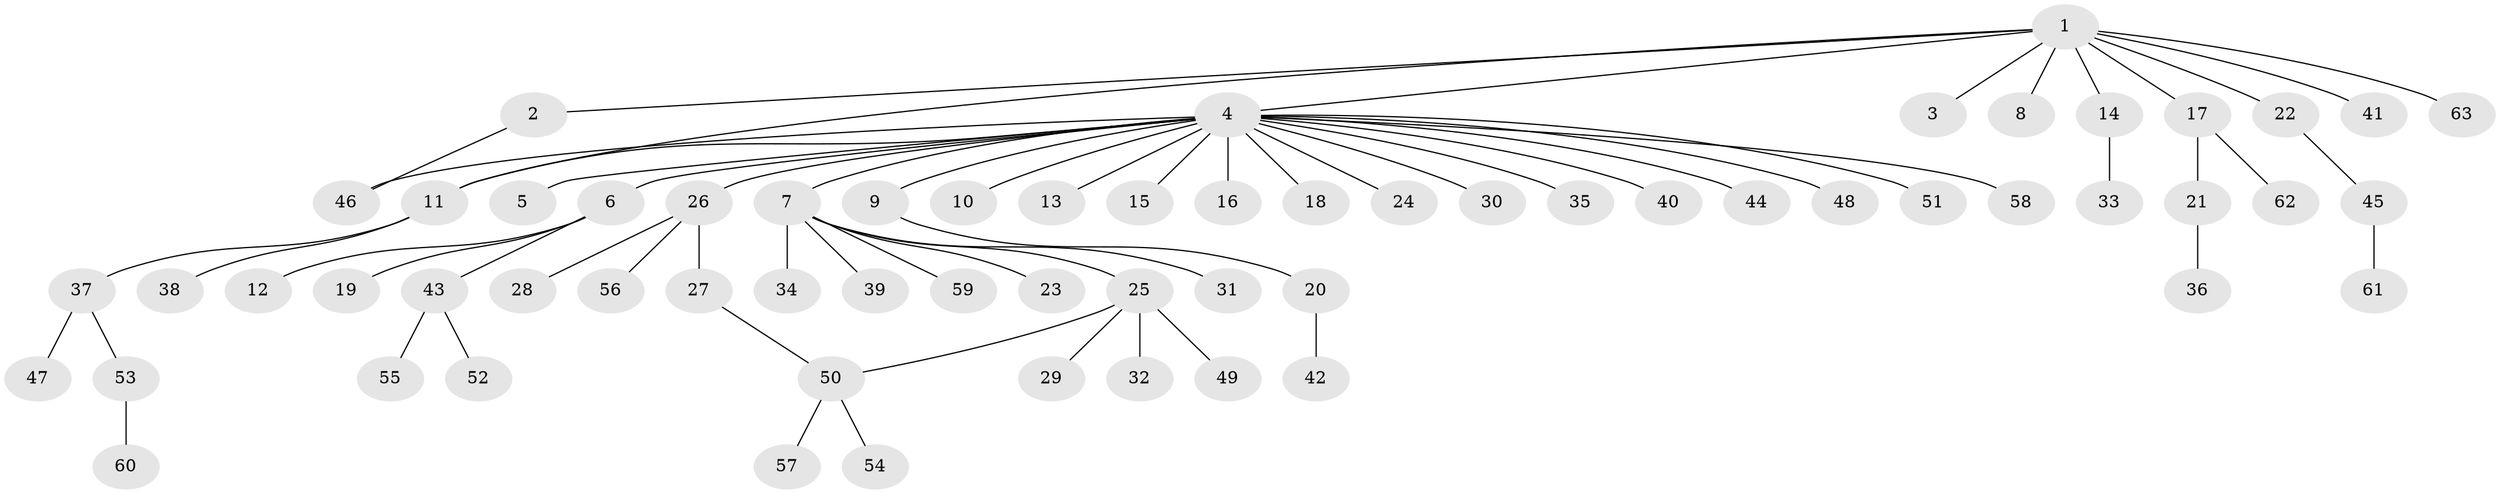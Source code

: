 // Generated by graph-tools (version 1.1) at 2025/01/03/09/25 03:01:38]
// undirected, 63 vertices, 65 edges
graph export_dot {
graph [start="1"]
  node [color=gray90,style=filled];
  1;
  2;
  3;
  4;
  5;
  6;
  7;
  8;
  9;
  10;
  11;
  12;
  13;
  14;
  15;
  16;
  17;
  18;
  19;
  20;
  21;
  22;
  23;
  24;
  25;
  26;
  27;
  28;
  29;
  30;
  31;
  32;
  33;
  34;
  35;
  36;
  37;
  38;
  39;
  40;
  41;
  42;
  43;
  44;
  45;
  46;
  47;
  48;
  49;
  50;
  51;
  52;
  53;
  54;
  55;
  56;
  57;
  58;
  59;
  60;
  61;
  62;
  63;
  1 -- 2;
  1 -- 3;
  1 -- 4;
  1 -- 8;
  1 -- 11;
  1 -- 14;
  1 -- 17;
  1 -- 22;
  1 -- 41;
  1 -- 63;
  2 -- 46;
  4 -- 5;
  4 -- 6;
  4 -- 7;
  4 -- 9;
  4 -- 10;
  4 -- 11;
  4 -- 13;
  4 -- 15;
  4 -- 16;
  4 -- 18;
  4 -- 24;
  4 -- 26;
  4 -- 30;
  4 -- 35;
  4 -- 40;
  4 -- 44;
  4 -- 46;
  4 -- 48;
  4 -- 51;
  4 -- 58;
  6 -- 12;
  6 -- 19;
  6 -- 43;
  7 -- 23;
  7 -- 25;
  7 -- 31;
  7 -- 34;
  7 -- 39;
  7 -- 59;
  9 -- 20;
  11 -- 37;
  11 -- 38;
  14 -- 33;
  17 -- 21;
  17 -- 62;
  20 -- 42;
  21 -- 36;
  22 -- 45;
  25 -- 29;
  25 -- 32;
  25 -- 49;
  25 -- 50;
  26 -- 27;
  26 -- 28;
  26 -- 56;
  27 -- 50;
  37 -- 47;
  37 -- 53;
  43 -- 52;
  43 -- 55;
  45 -- 61;
  50 -- 54;
  50 -- 57;
  53 -- 60;
}
